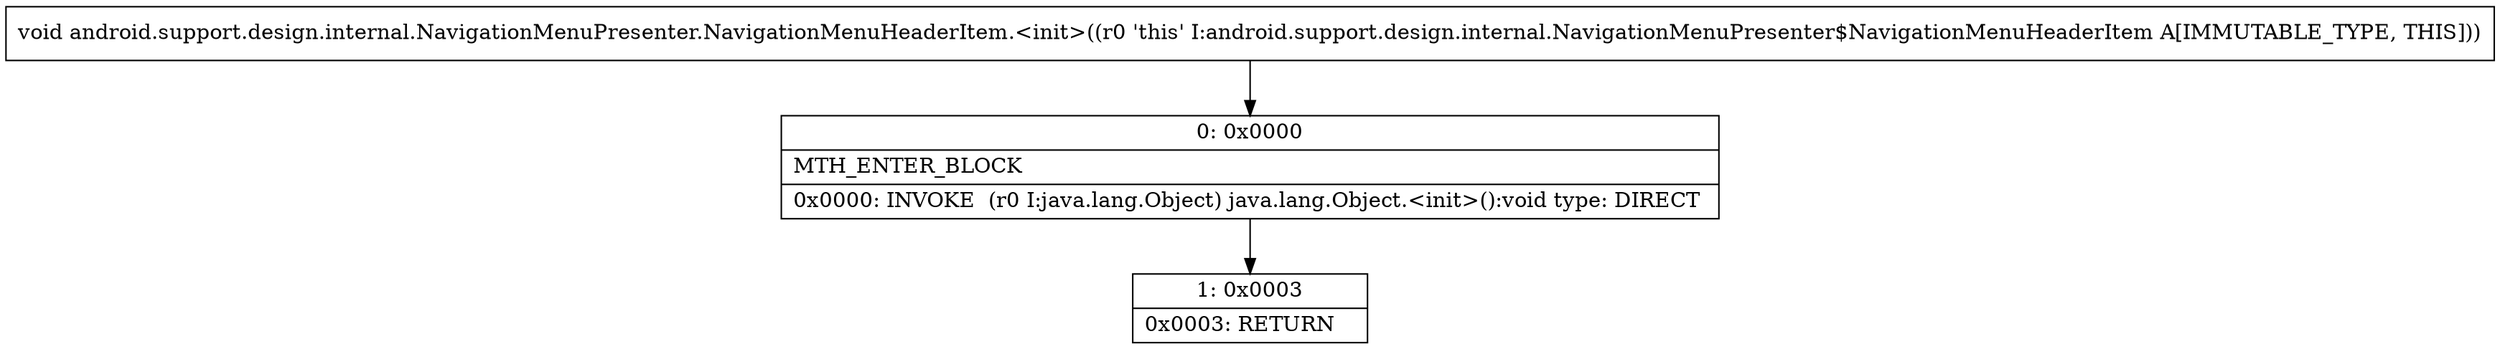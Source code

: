 digraph "CFG forandroid.support.design.internal.NavigationMenuPresenter.NavigationMenuHeaderItem.\<init\>()V" {
Node_0 [shape=record,label="{0\:\ 0x0000|MTH_ENTER_BLOCK\l|0x0000: INVOKE  (r0 I:java.lang.Object) java.lang.Object.\<init\>():void type: DIRECT \l}"];
Node_1 [shape=record,label="{1\:\ 0x0003|0x0003: RETURN   \l}"];
MethodNode[shape=record,label="{void android.support.design.internal.NavigationMenuPresenter.NavigationMenuHeaderItem.\<init\>((r0 'this' I:android.support.design.internal.NavigationMenuPresenter$NavigationMenuHeaderItem A[IMMUTABLE_TYPE, THIS])) }"];
MethodNode -> Node_0;
Node_0 -> Node_1;
}

